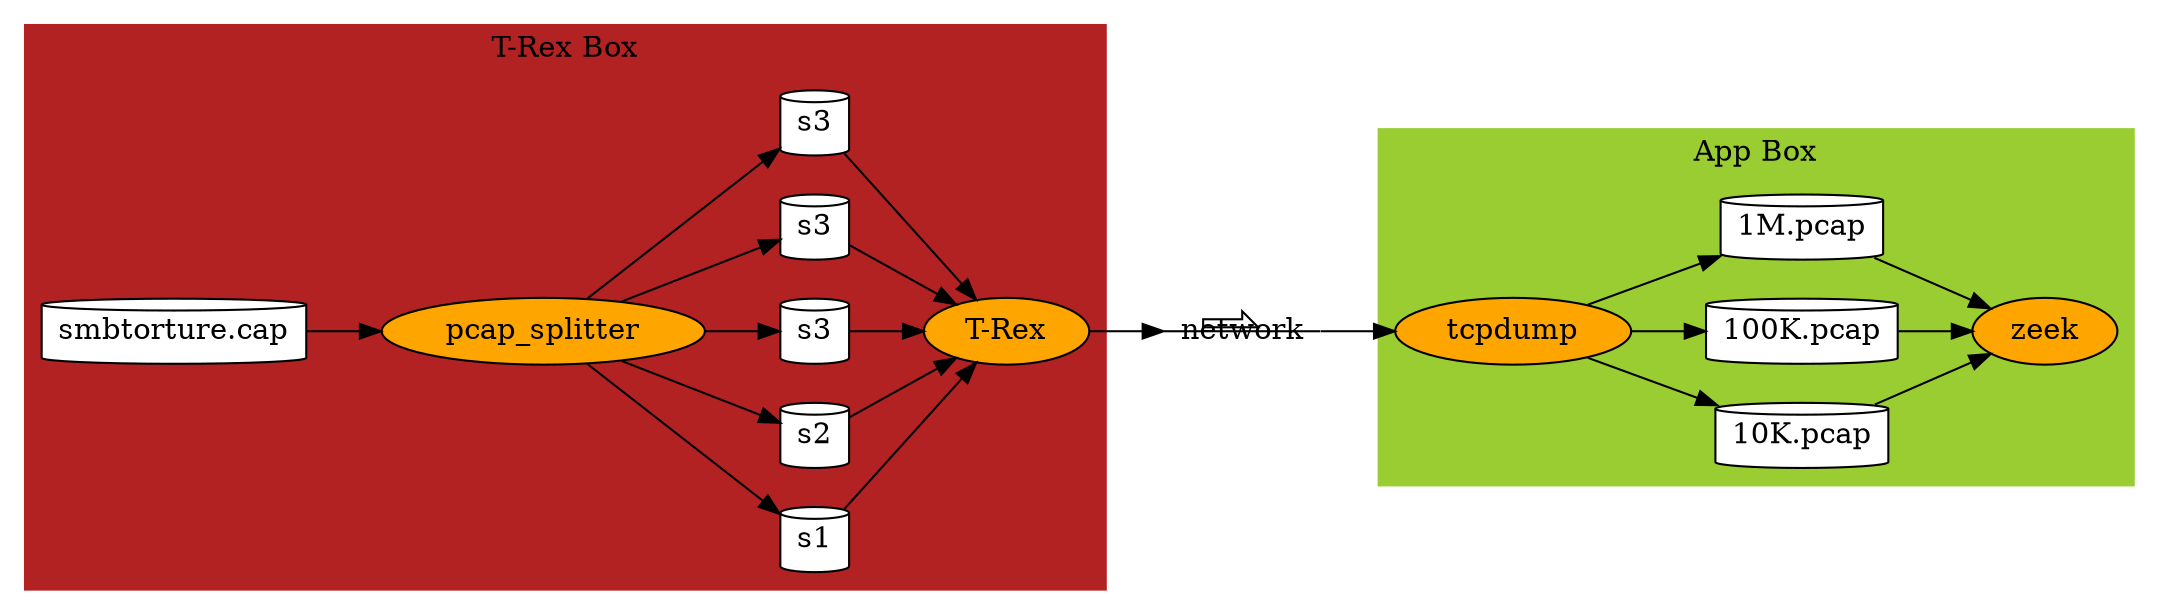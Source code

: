 digraph{
    rankdir=LR
    node[ shape=cylinder, style=filled, fillcolor=white, width=0.2, height=0.2]
    subgraph cluster_trex{ label="T-Rex Box" color=firebrick style=filled
    p0[label="smbtorture.cap"]
    s1[label="s1"]
    s2[label="s2"]
    s3[label="s3"]
    s4[label="s3"]
    s5[label="s3"]
    trex[label="T-Rex", shape=ellipse, fillcolor=orange, style=filled]
    split[label="pcap_splitter", shape=ellipse, fillcolor=orange, style=filled]
    }
    network[shape="primersite"]

    subgraph cluster_app{ label="App Box" color=yellowgreen style=filled
        tcpdump[label="tcpdump", shape=ellipse, fillcolor=orange, style=filled]
        app[label="zeek", shape=ellipse, fillcolor=orange, style=filled]
        p10K[label="10K.pcap"]
        p100K[label="100K.pcap"]
        p1M[label="1M.pcap"]
    }
    
p0 -> split->{s1,s2,s3,s4,s5} -> trex ->network -> tcpdump->{p10K,p100K,p1M}->app
}